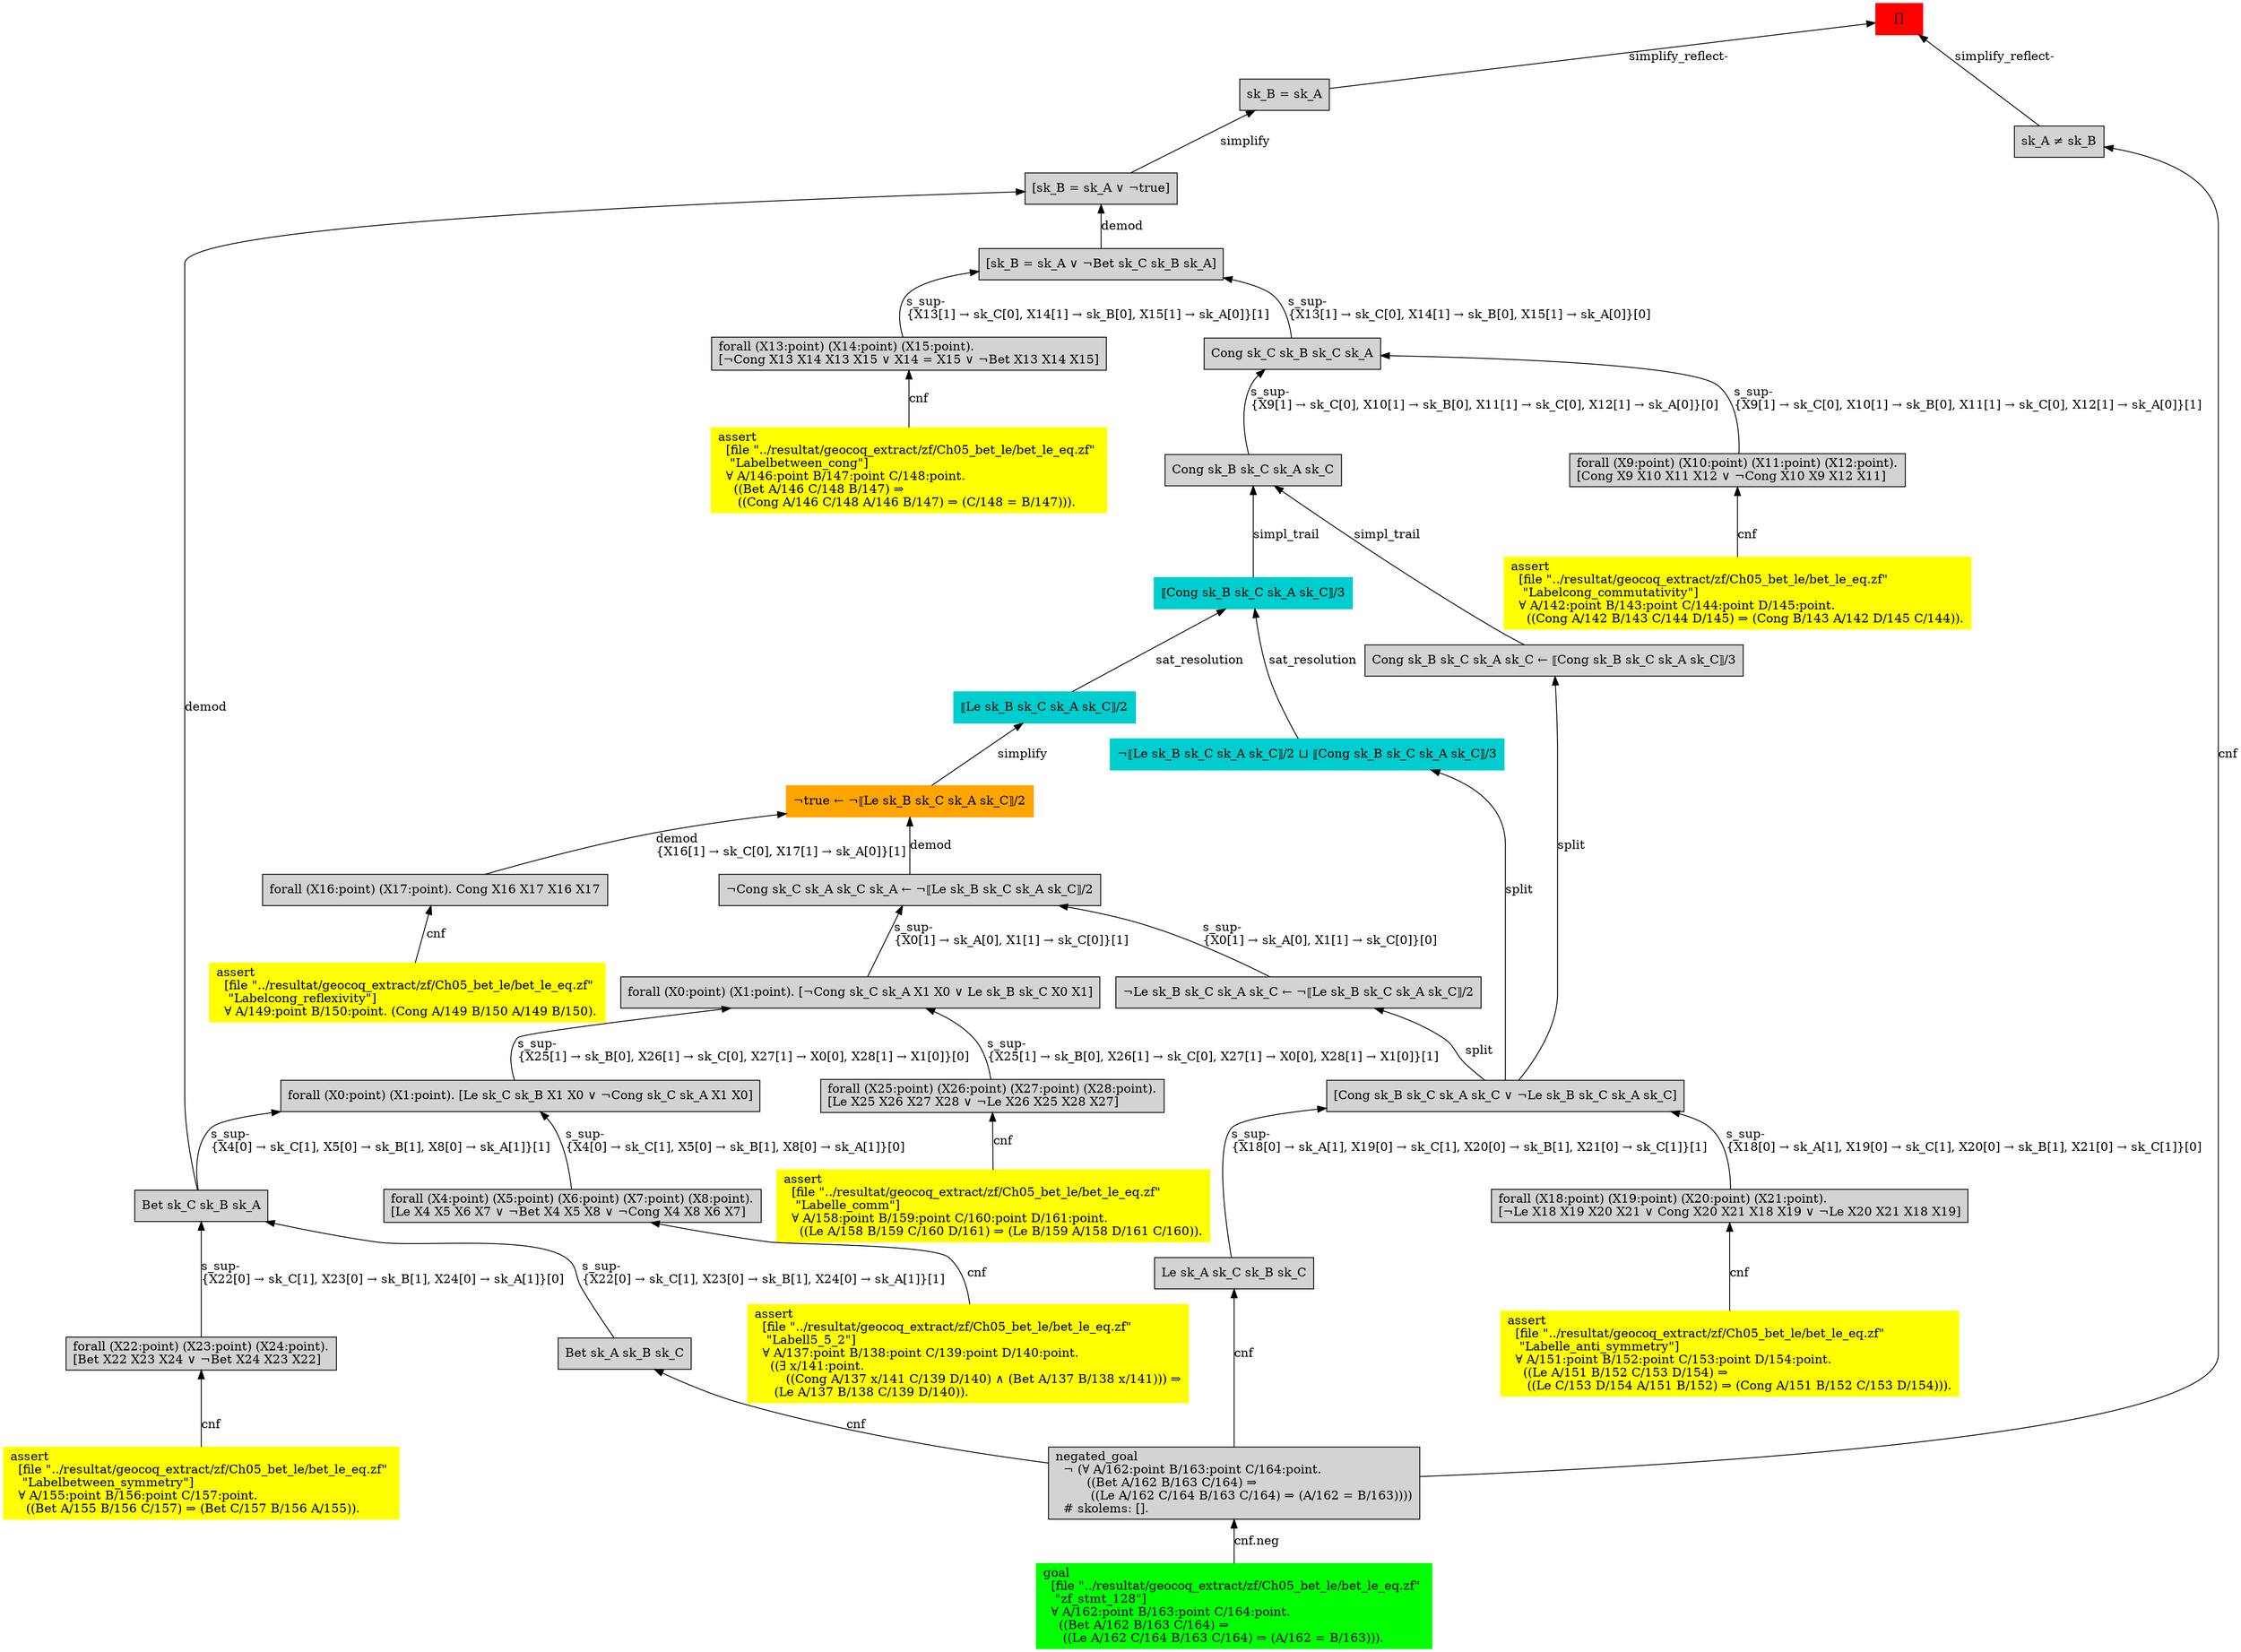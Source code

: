 digraph "unsat_graph" {
  vertex_0 [color=red, label="[]", shape=box, style=filled];
  vertex_0 -> vertex_1 [label="simplify_reflect-", dir="back"];
  vertex_1 [shape=box, label="sk_A ≠ sk_B\l", style=filled];
  vertex_1 -> vertex_2 [label="cnf", dir="back"];
  vertex_2 [shape=box, label="negated_goal\l  ¬ (∀ A/162:point B/163:point C/164:point.\l        ((Bet A/162 B/163 C/164) ⇒\l         ((Le A/162 C/164 B/163 C/164) ⇒ (A/162 = B/163))))\l  # skolems: [].\l", style=filled];
  vertex_2 -> vertex_3 [label="cnf.neg", dir="back"];
  vertex_3 [color=green, shape=box, label="goal\l  [file \"../resultat/geocoq_extract/zf/Ch05_bet_le/bet_le_eq.zf\" \l   \"zf_stmt_128\"]\l  ∀ A/162:point B/163:point C/164:point.\l    ((Bet A/162 B/163 C/164) ⇒\l     ((Le A/162 C/164 B/163 C/164) ⇒ (A/162 = B/163))).\l", style=filled];
  vertex_0 -> vertex_4 [label="simplify_reflect-", dir="back"];
  vertex_4 [shape=box, label="sk_B = sk_A\l", style=filled];
  vertex_4 -> vertex_5 [label="simplify", dir="back"];
  vertex_5 [shape=box, label="[sk_B = sk_A ∨ ¬true]\l", style=filled];
  vertex_5 -> vertex_6 [label="demod", dir="back"];
  vertex_6 [shape=box, label="Bet sk_C sk_B sk_A\l", style=filled];
  vertex_6 -> vertex_7 [label="s_sup-\l\{X22[0] → sk_C[1], X23[0] → sk_B[1], X24[0] → sk_A[1]\}[0]\l", dir="back"];
  vertex_7 [shape=box, label="forall (X22:point) (X23:point) (X24:point).\l[Bet X22 X23 X24 ∨ ¬Bet X24 X23 X22]\l", style=filled];
  vertex_7 -> vertex_8 [label="cnf", dir="back"];
  vertex_8 [color=yellow, shape=box, label="assert\l  [file \"../resultat/geocoq_extract/zf/Ch05_bet_le/bet_le_eq.zf\" \l   \"Labelbetween_symmetry\"]\l  ∀ A/155:point B/156:point C/157:point.\l    ((Bet A/155 B/156 C/157) ⇒ (Bet C/157 B/156 A/155)).\l", style=filled];
  vertex_6 -> vertex_9 [label="s_sup-\l\{X22[0] → sk_C[1], X23[0] → sk_B[1], X24[0] → sk_A[1]\}[1]\l", dir="back"];
  vertex_9 [shape=box, label="Bet sk_A sk_B sk_C\l", style=filled];
  vertex_9 -> vertex_2 [label="cnf", dir="back"];
  vertex_5 -> vertex_10 [label="demod", dir="back"];
  vertex_10 [shape=box, label="[sk_B = sk_A ∨ ¬Bet sk_C sk_B sk_A]\l", style=filled];
  vertex_10 -> vertex_11 [label="s_sup-\l\{X13[1] → sk_C[0], X14[1] → sk_B[0], X15[1] → sk_A[0]\}[1]\l", dir="back"];
  vertex_11 [shape=box, label="forall (X13:point) (X14:point) (X15:point).\l[¬Cong X13 X14 X13 X15 ∨ X14 = X15 ∨ ¬Bet X13 X14 X15]\l", style=filled];
  vertex_11 -> vertex_12 [label="cnf", dir="back"];
  vertex_12 [color=yellow, shape=box, label="assert\l  [file \"../resultat/geocoq_extract/zf/Ch05_bet_le/bet_le_eq.zf\" \l   \"Labelbetween_cong\"]\l  ∀ A/146:point B/147:point C/148:point.\l    ((Bet A/146 C/148 B/147) ⇒\l     ((Cong A/146 C/148 A/146 B/147) ⇒ (C/148 = B/147))).\l", style=filled];
  vertex_10 -> vertex_13 [label="s_sup-\l\{X13[1] → sk_C[0], X14[1] → sk_B[0], X15[1] → sk_A[0]\}[0]\l", dir="back"];
  vertex_13 [shape=box, label="Cong sk_C sk_B sk_C sk_A\l", style=filled];
  vertex_13 -> vertex_14 [label="s_sup-\l\{X9[1] → sk_C[0], X10[1] → sk_B[0], X11[1] → sk_C[0], X12[1] → sk_A[0]\}[1]\l", dir="back"];
  vertex_14 [shape=box, label="forall (X9:point) (X10:point) (X11:point) (X12:point).\l[Cong X9 X10 X11 X12 ∨ ¬Cong X10 X9 X12 X11]\l", style=filled];
  vertex_14 -> vertex_15 [label="cnf", dir="back"];
  vertex_15 [color=yellow, shape=box, label="assert\l  [file \"../resultat/geocoq_extract/zf/Ch05_bet_le/bet_le_eq.zf\" \l   \"Labelcong_commutativity\"]\l  ∀ A/142:point B/143:point C/144:point D/145:point.\l    ((Cong A/142 B/143 C/144 D/145) ⇒ (Cong B/143 A/142 D/145 C/144)).\l", style=filled];
  vertex_13 -> vertex_16 [label="s_sup-\l\{X9[1] → sk_C[0], X10[1] → sk_B[0], X11[1] → sk_C[0], X12[1] → sk_A[0]\}[0]\l", dir="back"];
  vertex_16 [shape=box, label="Cong sk_B sk_C sk_A sk_C\l", style=filled];
  vertex_16 -> vertex_17 [label="simpl_trail", dir="back"];
  vertex_17 [color=cyan3, shape=box, label="⟦Cong sk_B sk_C sk_A sk_C⟧/3\l", style=filled];
  vertex_17 -> vertex_18 [label="sat_resolution", dir="back"];
  vertex_18 [color=cyan3, shape=box, label="⟦Le sk_B sk_C sk_A sk_C⟧/2\l", style=filled];
  vertex_18 -> vertex_19 [label="simplify", dir="back"];
  vertex_19 [color=orange, shape=box, label="¬true ← ¬⟦Le sk_B sk_C sk_A sk_C⟧/2\l", style=filled];
  vertex_19 -> vertex_20 [label="demod\l\{X16[1] → sk_C[0], X17[1] → sk_A[0]\}[1]\l", dir="back"];
  vertex_20 [shape=box, label="forall (X16:point) (X17:point). Cong X16 X17 X16 X17\l", style=filled];
  vertex_20 -> vertex_21 [label="cnf", dir="back"];
  vertex_21 [color=yellow, shape=box, label="assert\l  [file \"../resultat/geocoq_extract/zf/Ch05_bet_le/bet_le_eq.zf\" \l   \"Labelcong_reflexivity\"]\l  ∀ A/149:point B/150:point. (Cong A/149 B/150 A/149 B/150).\l", style=filled];
  vertex_19 -> vertex_22 [label="demod", dir="back"];
  vertex_22 [shape=box, label="¬Cong sk_C sk_A sk_C sk_A ← ¬⟦Le sk_B sk_C sk_A sk_C⟧/2\l", style=filled];
  vertex_22 -> vertex_23 [label="s_sup-\l\{X0[1] → sk_A[0], X1[1] → sk_C[0]\}[0]\l", dir="back"];
  vertex_23 [shape=box, label="¬Le sk_B sk_C sk_A sk_C ← ¬⟦Le sk_B sk_C sk_A sk_C⟧/2\l", style=filled];
  vertex_23 -> vertex_24 [label="split", dir="back"];
  vertex_24 [shape=box, label="[Cong sk_B sk_C sk_A sk_C ∨ ¬Le sk_B sk_C sk_A sk_C]\l", style=filled];
  vertex_24 -> vertex_25 [label="s_sup-\l\{X18[0] → sk_A[1], X19[0] → sk_C[1], X20[0] → sk_B[1], X21[0] → sk_C[1]\}[0]\l", dir="back"];
  vertex_25 [shape=box, label="forall (X18:point) (X19:point) (X20:point) (X21:point).\l[¬Le X18 X19 X20 X21 ∨ Cong X20 X21 X18 X19 ∨ ¬Le X20 X21 X18 X19]\l", style=filled];
  vertex_25 -> vertex_26 [label="cnf", dir="back"];
  vertex_26 [color=yellow, shape=box, label="assert\l  [file \"../resultat/geocoq_extract/zf/Ch05_bet_le/bet_le_eq.zf\" \l   \"Labelle_anti_symmetry\"]\l  ∀ A/151:point B/152:point C/153:point D/154:point.\l    ((Le A/151 B/152 C/153 D/154) ⇒\l     ((Le C/153 D/154 A/151 B/152) ⇒ (Cong A/151 B/152 C/153 D/154))).\l", style=filled];
  vertex_24 -> vertex_27 [label="s_sup-\l\{X18[0] → sk_A[1], X19[0] → sk_C[1], X20[0] → sk_B[1], X21[0] → sk_C[1]\}[1]\l", dir="back"];
  vertex_27 [shape=box, label="Le sk_A sk_C sk_B sk_C\l", style=filled];
  vertex_27 -> vertex_2 [label="cnf", dir="back"];
  vertex_22 -> vertex_28 [label="s_sup-\l\{X0[1] → sk_A[0], X1[1] → sk_C[0]\}[1]\l", dir="back"];
  vertex_28 [shape=box, label="forall (X0:point) (X1:point). [¬Cong sk_C sk_A X1 X0 ∨ Le sk_B sk_C X0 X1]\l", style=filled];
  vertex_28 -> vertex_29 [label="s_sup-\l\{X25[1] → sk_B[0], X26[1] → sk_C[0], X27[1] → X0[0], X28[1] → X1[0]\}[1]\l", dir="back"];
  vertex_29 [shape=box, label="forall (X25:point) (X26:point) (X27:point) (X28:point).\l[Le X25 X26 X27 X28 ∨ ¬Le X26 X25 X28 X27]\l", style=filled];
  vertex_29 -> vertex_30 [label="cnf", dir="back"];
  vertex_30 [color=yellow, shape=box, label="assert\l  [file \"../resultat/geocoq_extract/zf/Ch05_bet_le/bet_le_eq.zf\" \l   \"Labelle_comm\"]\l  ∀ A/158:point B/159:point C/160:point D/161:point.\l    ((Le A/158 B/159 C/160 D/161) ⇒ (Le B/159 A/158 D/161 C/160)).\l", style=filled];
  vertex_28 -> vertex_31 [label="s_sup-\l\{X25[1] → sk_B[0], X26[1] → sk_C[0], X27[1] → X0[0], X28[1] → X1[0]\}[0]\l", dir="back"];
  vertex_31 [shape=box, label="forall (X0:point) (X1:point). [Le sk_C sk_B X1 X0 ∨ ¬Cong sk_C sk_A X1 X0]\l", style=filled];
  vertex_31 -> vertex_32 [label="s_sup-\l\{X4[0] → sk_C[1], X5[0] → sk_B[1], X8[0] → sk_A[1]\}[0]\l", dir="back"];
  vertex_32 [shape=box, label="forall (X4:point) (X5:point) (X6:point) (X7:point) (X8:point).\l[Le X4 X5 X6 X7 ∨ ¬Bet X4 X5 X8 ∨ ¬Cong X4 X8 X6 X7]\l", style=filled];
  vertex_32 -> vertex_33 [label="cnf", dir="back"];
  vertex_33 [color=yellow, shape=box, label="assert\l  [file \"../resultat/geocoq_extract/zf/Ch05_bet_le/bet_le_eq.zf\" \l   \"Labell5_5_2\"]\l  ∀ A/137:point B/138:point C/139:point D/140:point.\l    ((∃ x/141:point.\l        ((Cong A/137 x/141 C/139 D/140) ∧ (Bet A/137 B/138 x/141))) ⇒\l     (Le A/137 B/138 C/139 D/140)).\l", style=filled];
  vertex_31 -> vertex_6 [label="s_sup-\l\{X4[0] → sk_C[1], X5[0] → sk_B[1], X8[0] → sk_A[1]\}[1]\l", dir="back"];
  vertex_17 -> vertex_34 [label="sat_resolution", dir="back"];
  vertex_34 [color=cyan3, shape=box, label="¬⟦Le sk_B sk_C sk_A sk_C⟧/2 ⊔ ⟦Cong sk_B sk_C sk_A sk_C⟧/3\l", style=filled];
  vertex_34 -> vertex_24 [label="split", dir="back"];
  vertex_16 -> vertex_35 [label="simpl_trail", dir="back"];
  vertex_35 [shape=box, label="Cong sk_B sk_C sk_A sk_C ← ⟦Cong sk_B sk_C sk_A sk_C⟧/3\l", style=filled];
  vertex_35 -> vertex_24 [label="split", dir="back"];
  }


